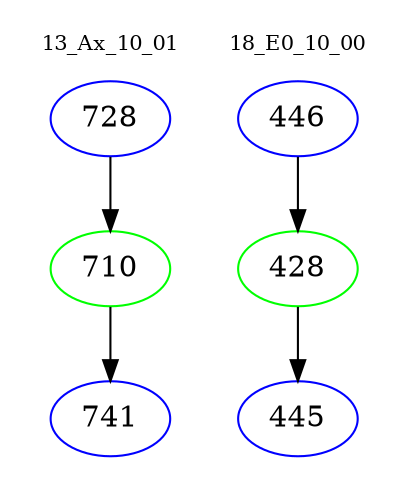 digraph{
subgraph cluster_0 {
color = white
label = "13_Ax_10_01";
fontsize=10;
T0_728 [label="728", color="blue"]
T0_728 -> T0_710 [color="black"]
T0_710 [label="710", color="green"]
T0_710 -> T0_741 [color="black"]
T0_741 [label="741", color="blue"]
}
subgraph cluster_1 {
color = white
label = "18_E0_10_00";
fontsize=10;
T1_446 [label="446", color="blue"]
T1_446 -> T1_428 [color="black"]
T1_428 [label="428", color="green"]
T1_428 -> T1_445 [color="black"]
T1_445 [label="445", color="blue"]
}
}
